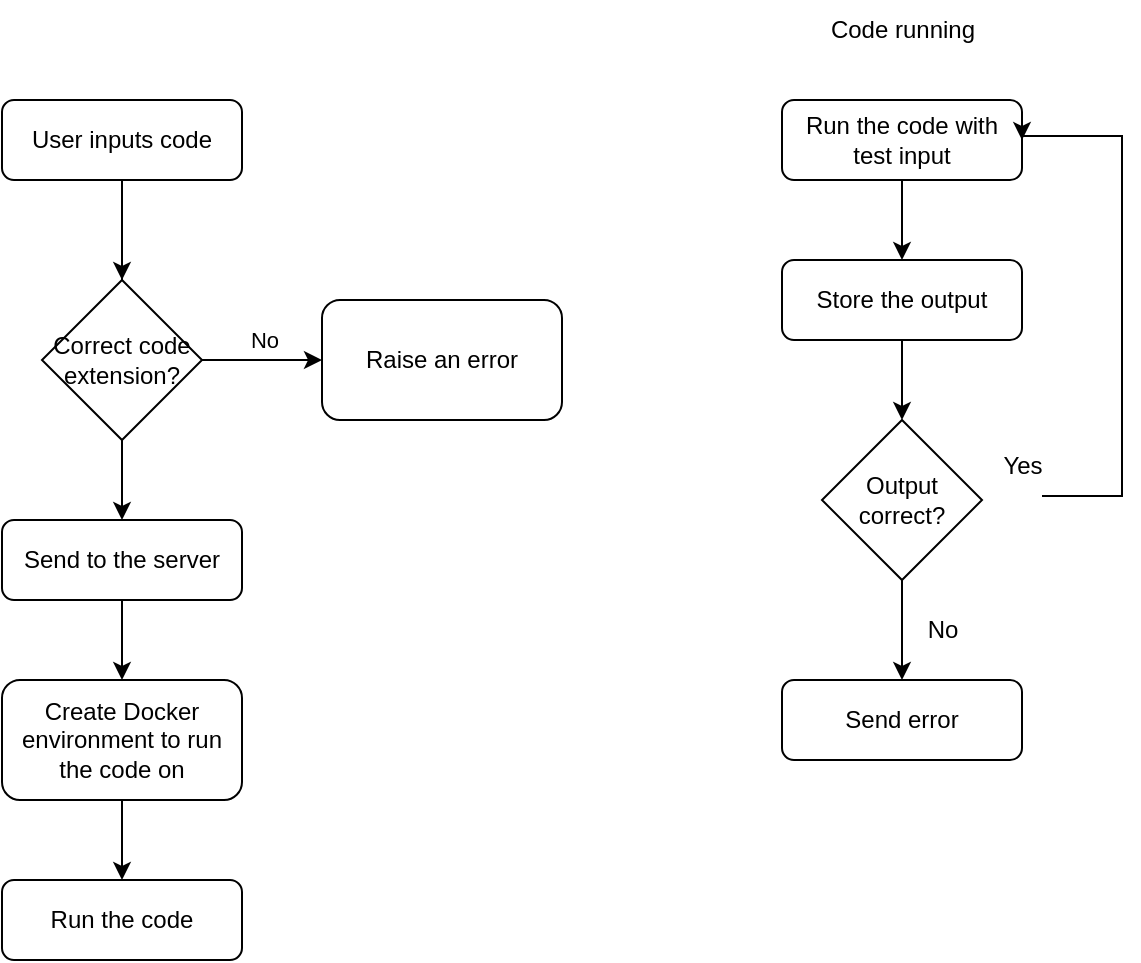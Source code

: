 <mxfile version="26.0.10">
  <diagram id="C5RBs43oDa-KdzZeNtuy" name="Page-1">
    <mxGraphModel dx="1434" dy="738" grid="1" gridSize="10" guides="1" tooltips="1" connect="1" arrows="1" fold="1" page="1" pageScale="1" pageWidth="827" pageHeight="1169" math="0" shadow="0">
      <root>
        <mxCell id="WIyWlLk6GJQsqaUBKTNV-0" />
        <mxCell id="WIyWlLk6GJQsqaUBKTNV-1" parent="WIyWlLk6GJQsqaUBKTNV-0" />
        <mxCell id="oDrARUDBT79SC8s8EYa_-2" value="" style="edgeStyle=orthogonalEdgeStyle;rounded=0;orthogonalLoop=1;jettySize=auto;html=1;" edge="1" parent="WIyWlLk6GJQsqaUBKTNV-1" source="oDrARUDBT79SC8s8EYa_-3">
          <mxGeometry relative="1" as="geometry">
            <mxPoint x="100" y="200" as="targetPoint" />
          </mxGeometry>
        </mxCell>
        <mxCell id="oDrARUDBT79SC8s8EYa_-0" value="User inputs code" style="rounded=1;whiteSpace=wrap;html=1;" vertex="1" parent="WIyWlLk6GJQsqaUBKTNV-1">
          <mxGeometry x="40" y="90" width="120" height="40" as="geometry" />
        </mxCell>
        <mxCell id="oDrARUDBT79SC8s8EYa_-4" value="" style="edgeStyle=orthogonalEdgeStyle;rounded=0;orthogonalLoop=1;jettySize=auto;html=1;" edge="1" parent="WIyWlLk6GJQsqaUBKTNV-1" source="oDrARUDBT79SC8s8EYa_-0" target="oDrARUDBT79SC8s8EYa_-3">
          <mxGeometry relative="1" as="geometry">
            <mxPoint x="100" y="130" as="sourcePoint" />
            <mxPoint x="100" y="200" as="targetPoint" />
          </mxGeometry>
        </mxCell>
        <mxCell id="oDrARUDBT79SC8s8EYa_-6" value="" style="edgeStyle=orthogonalEdgeStyle;rounded=0;orthogonalLoop=1;jettySize=auto;html=1;" edge="1" parent="WIyWlLk6GJQsqaUBKTNV-1" source="oDrARUDBT79SC8s8EYa_-3" target="oDrARUDBT79SC8s8EYa_-5">
          <mxGeometry relative="1" as="geometry" />
        </mxCell>
        <mxCell id="oDrARUDBT79SC8s8EYa_-8" value="No" style="edgeLabel;html=1;align=center;verticalAlign=middle;resizable=0;points=[];" vertex="1" connectable="0" parent="oDrARUDBT79SC8s8EYa_-6">
          <mxGeometry x="0.033" y="-4" relative="1" as="geometry">
            <mxPoint y="-14" as="offset" />
          </mxGeometry>
        </mxCell>
        <mxCell id="oDrARUDBT79SC8s8EYa_-10" value="" style="edgeStyle=orthogonalEdgeStyle;rounded=0;orthogonalLoop=1;jettySize=auto;html=1;" edge="1" parent="WIyWlLk6GJQsqaUBKTNV-1" source="oDrARUDBT79SC8s8EYa_-3" target="oDrARUDBT79SC8s8EYa_-9">
          <mxGeometry relative="1" as="geometry" />
        </mxCell>
        <mxCell id="oDrARUDBT79SC8s8EYa_-3" value="Correct code extension?" style="rhombus;whiteSpace=wrap;html=1;" vertex="1" parent="WIyWlLk6GJQsqaUBKTNV-1">
          <mxGeometry x="60" y="180" width="80" height="80" as="geometry" />
        </mxCell>
        <mxCell id="oDrARUDBT79SC8s8EYa_-5" value="Raise an error" style="rounded=1;whiteSpace=wrap;html=1;" vertex="1" parent="WIyWlLk6GJQsqaUBKTNV-1">
          <mxGeometry x="200" y="190" width="120" height="60" as="geometry" />
        </mxCell>
        <mxCell id="oDrARUDBT79SC8s8EYa_-12" value="" style="edgeStyle=orthogonalEdgeStyle;rounded=0;orthogonalLoop=1;jettySize=auto;html=1;" edge="1" parent="WIyWlLk6GJQsqaUBKTNV-1" source="oDrARUDBT79SC8s8EYa_-9" target="oDrARUDBT79SC8s8EYa_-11">
          <mxGeometry relative="1" as="geometry" />
        </mxCell>
        <mxCell id="oDrARUDBT79SC8s8EYa_-9" value="Send to the server" style="rounded=1;whiteSpace=wrap;html=1;" vertex="1" parent="WIyWlLk6GJQsqaUBKTNV-1">
          <mxGeometry x="40" y="300" width="120" height="40" as="geometry" />
        </mxCell>
        <mxCell id="oDrARUDBT79SC8s8EYa_-14" value="" style="edgeStyle=orthogonalEdgeStyle;rounded=0;orthogonalLoop=1;jettySize=auto;html=1;" edge="1" parent="WIyWlLk6GJQsqaUBKTNV-1" source="oDrARUDBT79SC8s8EYa_-11" target="oDrARUDBT79SC8s8EYa_-13">
          <mxGeometry relative="1" as="geometry" />
        </mxCell>
        <mxCell id="oDrARUDBT79SC8s8EYa_-11" value="Create Docker environment to run the code on" style="whiteSpace=wrap;html=1;rounded=1;" vertex="1" parent="WIyWlLk6GJQsqaUBKTNV-1">
          <mxGeometry x="40" y="380" width="120" height="60" as="geometry" />
        </mxCell>
        <mxCell id="oDrARUDBT79SC8s8EYa_-13" value="Run the code" style="whiteSpace=wrap;html=1;rounded=1;" vertex="1" parent="WIyWlLk6GJQsqaUBKTNV-1">
          <mxGeometry x="40" y="480" width="120" height="40" as="geometry" />
        </mxCell>
        <mxCell id="oDrARUDBT79SC8s8EYa_-18" value="Code running" style="text;html=1;align=center;verticalAlign=middle;resizable=0;points=[];autosize=1;strokeColor=none;fillColor=none;" vertex="1" parent="WIyWlLk6GJQsqaUBKTNV-1">
          <mxGeometry x="440" y="40" width="100" height="30" as="geometry" />
        </mxCell>
        <mxCell id="oDrARUDBT79SC8s8EYa_-34" value="" style="edgeStyle=orthogonalEdgeStyle;rounded=0;orthogonalLoop=1;jettySize=auto;html=1;" edge="1" parent="WIyWlLk6GJQsqaUBKTNV-1" source="oDrARUDBT79SC8s8EYa_-20" target="oDrARUDBT79SC8s8EYa_-33">
          <mxGeometry relative="1" as="geometry" />
        </mxCell>
        <mxCell id="oDrARUDBT79SC8s8EYa_-20" value="Run the code with test input" style="rounded=1;whiteSpace=wrap;html=1;" vertex="1" parent="WIyWlLk6GJQsqaUBKTNV-1">
          <mxGeometry x="430" y="90" width="120" height="40" as="geometry" />
        </mxCell>
        <mxCell id="oDrARUDBT79SC8s8EYa_-28" value="" style="edgeStyle=orthogonalEdgeStyle;rounded=0;orthogonalLoop=1;jettySize=auto;html=1;" edge="1" parent="WIyWlLk6GJQsqaUBKTNV-1" source="oDrARUDBT79SC8s8EYa_-23" target="oDrARUDBT79SC8s8EYa_-27">
          <mxGeometry relative="1" as="geometry" />
        </mxCell>
        <mxCell id="oDrARUDBT79SC8s8EYa_-37" style="edgeStyle=orthogonalEdgeStyle;rounded=0;orthogonalLoop=1;jettySize=auto;html=1;entryX=1;entryY=0.5;entryDx=0;entryDy=0;" edge="1" parent="WIyWlLk6GJQsqaUBKTNV-1" target="oDrARUDBT79SC8s8EYa_-20">
          <mxGeometry relative="1" as="geometry">
            <mxPoint x="560" y="288" as="sourcePoint" />
            <mxPoint x="580" y="108" as="targetPoint" />
            <Array as="points">
              <mxPoint x="600" y="288" />
              <mxPoint x="600" y="108" />
              <mxPoint x="550" y="108" />
            </Array>
          </mxGeometry>
        </mxCell>
        <mxCell id="oDrARUDBT79SC8s8EYa_-23" value="Output correct?" style="rhombus;whiteSpace=wrap;html=1;" vertex="1" parent="WIyWlLk6GJQsqaUBKTNV-1">
          <mxGeometry x="450" y="250" width="80" height="80" as="geometry" />
        </mxCell>
        <mxCell id="oDrARUDBT79SC8s8EYa_-26" value="Yes" style="text;html=1;align=center;verticalAlign=middle;resizable=0;points=[];autosize=1;strokeColor=none;fillColor=none;" vertex="1" parent="WIyWlLk6GJQsqaUBKTNV-1">
          <mxGeometry x="530" y="258" width="40" height="30" as="geometry" />
        </mxCell>
        <mxCell id="oDrARUDBT79SC8s8EYa_-27" value="Send error" style="rounded=1;whiteSpace=wrap;html=1;" vertex="1" parent="WIyWlLk6GJQsqaUBKTNV-1">
          <mxGeometry x="430" y="380" width="120" height="40" as="geometry" />
        </mxCell>
        <mxCell id="oDrARUDBT79SC8s8EYa_-29" value="No" style="text;html=1;align=center;verticalAlign=middle;resizable=0;points=[];autosize=1;strokeColor=none;fillColor=none;" vertex="1" parent="WIyWlLk6GJQsqaUBKTNV-1">
          <mxGeometry x="490" y="340" width="40" height="30" as="geometry" />
        </mxCell>
        <mxCell id="oDrARUDBT79SC8s8EYa_-36" value="" style="edgeStyle=orthogonalEdgeStyle;rounded=0;orthogonalLoop=1;jettySize=auto;html=1;" edge="1" parent="WIyWlLk6GJQsqaUBKTNV-1" source="oDrARUDBT79SC8s8EYa_-33" target="oDrARUDBT79SC8s8EYa_-23">
          <mxGeometry relative="1" as="geometry" />
        </mxCell>
        <mxCell id="oDrARUDBT79SC8s8EYa_-33" value="Store the output" style="rounded=1;whiteSpace=wrap;html=1;" vertex="1" parent="WIyWlLk6GJQsqaUBKTNV-1">
          <mxGeometry x="430" y="170" width="120" height="40" as="geometry" />
        </mxCell>
      </root>
    </mxGraphModel>
  </diagram>
</mxfile>
